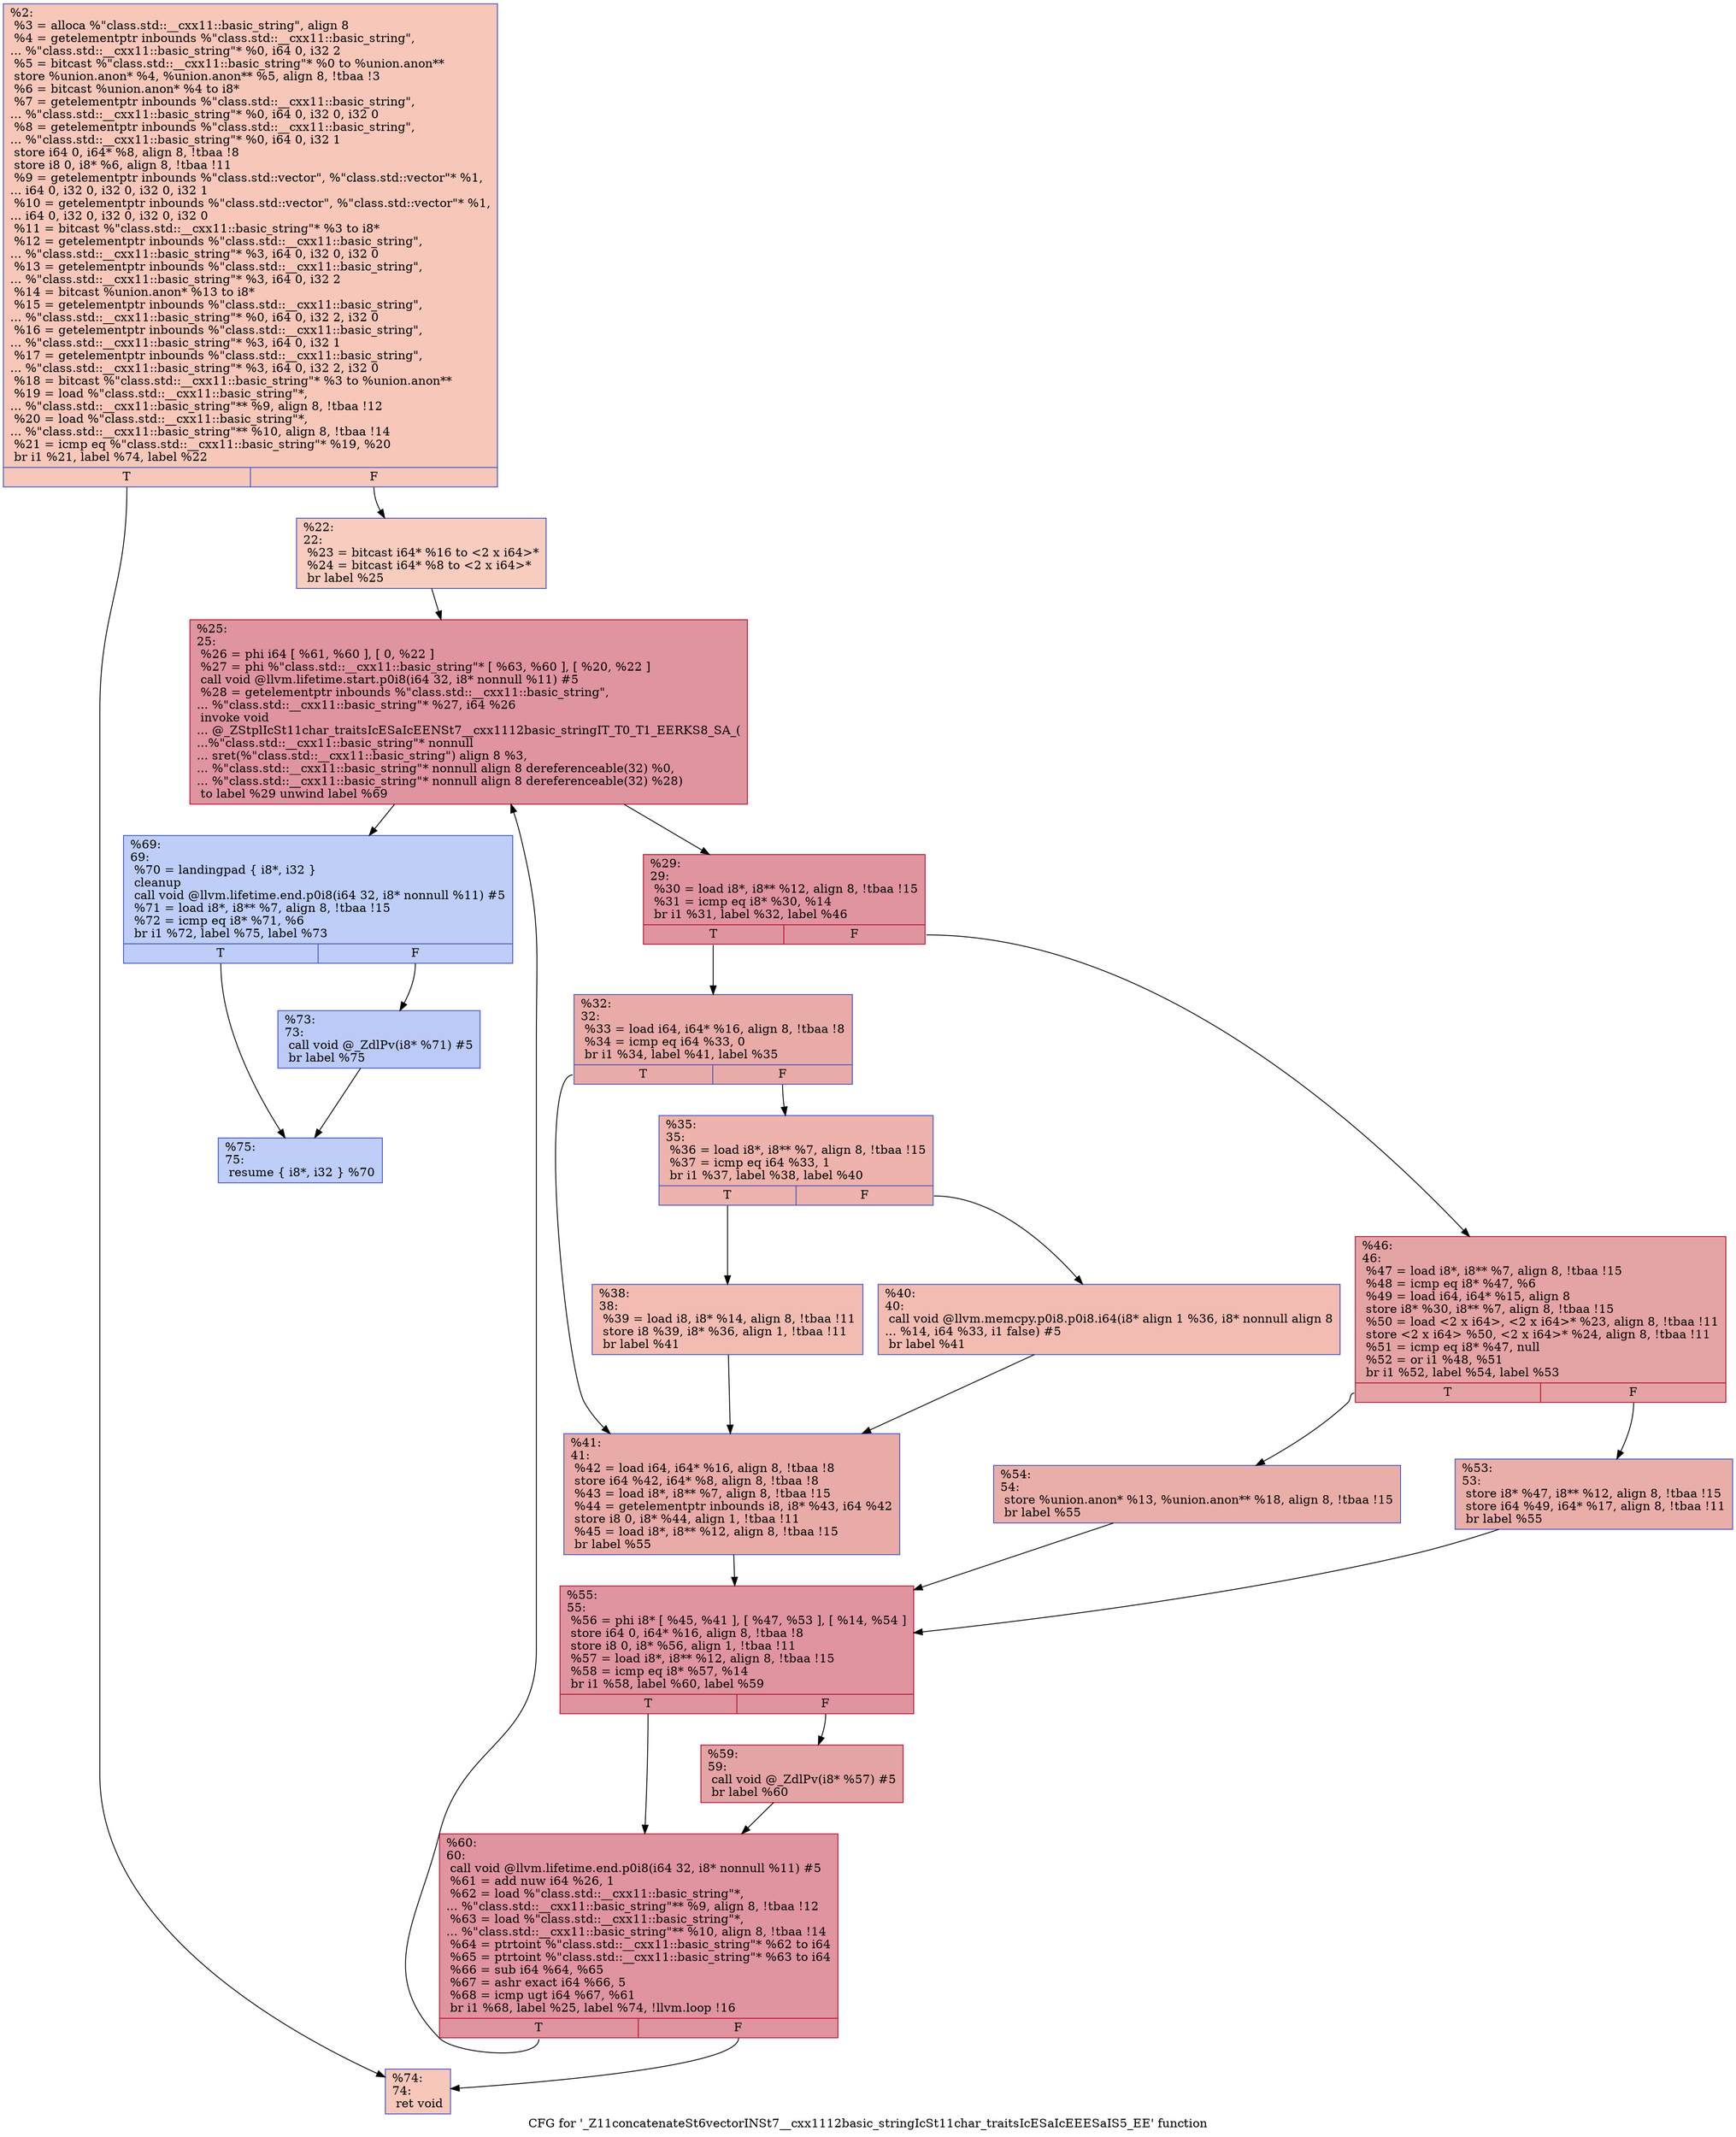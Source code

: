 digraph "CFG for '_Z11concatenateSt6vectorINSt7__cxx1112basic_stringIcSt11char_traitsIcESaIcEEESaIS5_EE' function" {
	label="CFG for '_Z11concatenateSt6vectorINSt7__cxx1112basic_stringIcSt11char_traitsIcESaIcEEESaIS5_EE' function";

	Node0x5621bb7ff230 [shape=record,color="#3d50c3ff", style=filled, fillcolor="#ec7f6370",label="{%2:\l  %3 = alloca %\"class.std::__cxx11::basic_string\", align 8\l  %4 = getelementptr inbounds %\"class.std::__cxx11::basic_string\",\l... %\"class.std::__cxx11::basic_string\"* %0, i64 0, i32 2\l  %5 = bitcast %\"class.std::__cxx11::basic_string\"* %0 to %union.anon**\l  store %union.anon* %4, %union.anon** %5, align 8, !tbaa !3\l  %6 = bitcast %union.anon* %4 to i8*\l  %7 = getelementptr inbounds %\"class.std::__cxx11::basic_string\",\l... %\"class.std::__cxx11::basic_string\"* %0, i64 0, i32 0, i32 0\l  %8 = getelementptr inbounds %\"class.std::__cxx11::basic_string\",\l... %\"class.std::__cxx11::basic_string\"* %0, i64 0, i32 1\l  store i64 0, i64* %8, align 8, !tbaa !8\l  store i8 0, i8* %6, align 8, !tbaa !11\l  %9 = getelementptr inbounds %\"class.std::vector\", %\"class.std::vector\"* %1,\l... i64 0, i32 0, i32 0, i32 0, i32 1\l  %10 = getelementptr inbounds %\"class.std::vector\", %\"class.std::vector\"* %1,\l... i64 0, i32 0, i32 0, i32 0, i32 0\l  %11 = bitcast %\"class.std::__cxx11::basic_string\"* %3 to i8*\l  %12 = getelementptr inbounds %\"class.std::__cxx11::basic_string\",\l... %\"class.std::__cxx11::basic_string\"* %3, i64 0, i32 0, i32 0\l  %13 = getelementptr inbounds %\"class.std::__cxx11::basic_string\",\l... %\"class.std::__cxx11::basic_string\"* %3, i64 0, i32 2\l  %14 = bitcast %union.anon* %13 to i8*\l  %15 = getelementptr inbounds %\"class.std::__cxx11::basic_string\",\l... %\"class.std::__cxx11::basic_string\"* %0, i64 0, i32 2, i32 0\l  %16 = getelementptr inbounds %\"class.std::__cxx11::basic_string\",\l... %\"class.std::__cxx11::basic_string\"* %3, i64 0, i32 1\l  %17 = getelementptr inbounds %\"class.std::__cxx11::basic_string\",\l... %\"class.std::__cxx11::basic_string\"* %3, i64 0, i32 2, i32 0\l  %18 = bitcast %\"class.std::__cxx11::basic_string\"* %3 to %union.anon**\l  %19 = load %\"class.std::__cxx11::basic_string\"*,\l... %\"class.std::__cxx11::basic_string\"** %9, align 8, !tbaa !12\l  %20 = load %\"class.std::__cxx11::basic_string\"*,\l... %\"class.std::__cxx11::basic_string\"** %10, align 8, !tbaa !14\l  %21 = icmp eq %\"class.std::__cxx11::basic_string\"* %19, %20\l  br i1 %21, label %74, label %22\l|{<s0>T|<s1>F}}"];
	Node0x5621bb7ff230:s0 -> Node0x5621bb7ffac0;
	Node0x5621bb7ff230:s1 -> Node0x5621bb801480;
	Node0x5621bb801480 [shape=record,color="#3d50c3ff", style=filled, fillcolor="#f08b6e70",label="{%22:\l22:                                               \l  %23 = bitcast i64* %16 to \<2 x i64\>*\l  %24 = bitcast i64* %8 to \<2 x i64\>*\l  br label %25\l}"];
	Node0x5621bb801480 -> Node0x5621bb801cb0;
	Node0x5621bb801cb0 [shape=record,color="#b70d28ff", style=filled, fillcolor="#b70d2870",label="{%25:\l25:                                               \l  %26 = phi i64 [ %61, %60 ], [ 0, %22 ]\l  %27 = phi %\"class.std::__cxx11::basic_string\"* [ %63, %60 ], [ %20, %22 ]\l  call void @llvm.lifetime.start.p0i8(i64 32, i8* nonnull %11) #5\l  %28 = getelementptr inbounds %\"class.std::__cxx11::basic_string\",\l... %\"class.std::__cxx11::basic_string\"* %27, i64 %26\l  invoke void\l... @_ZStplIcSt11char_traitsIcESaIcEENSt7__cxx1112basic_stringIT_T0_T1_EERKS8_SA_(\l...%\"class.std::__cxx11::basic_string\"* nonnull\l... sret(%\"class.std::__cxx11::basic_string\") align 8 %3,\l... %\"class.std::__cxx11::basic_string\"* nonnull align 8 dereferenceable(32) %0,\l... %\"class.std::__cxx11::basic_string\"* nonnull align 8 dereferenceable(32) %28)\l          to label %29 unwind label %69\l}"];
	Node0x5621bb801cb0 -> Node0x5621bb8024a0;
	Node0x5621bb801cb0 -> Node0x5621bb802530;
	Node0x5621bb8024a0 [shape=record,color="#b70d28ff", style=filled, fillcolor="#b70d2870",label="{%29:\l29:                                               \l  %30 = load i8*, i8** %12, align 8, !tbaa !15\l  %31 = icmp eq i8* %30, %14\l  br i1 %31, label %32, label %46\l|{<s0>T|<s1>F}}"];
	Node0x5621bb8024a0:s0 -> Node0x5621bb802a40;
	Node0x5621bb8024a0:s1 -> Node0x5621bb802ad0;
	Node0x5621bb802a40 [shape=record,color="#3d50c3ff", style=filled, fillcolor="#cc403a70",label="{%32:\l32:                                               \l  %33 = load i64, i64* %16, align 8, !tbaa !8\l  %34 = icmp eq i64 %33, 0\l  br i1 %34, label %41, label %35\l|{<s0>T|<s1>F}}"];
	Node0x5621bb802a40:s0 -> Node0x5621bb803530;
	Node0x5621bb802a40:s1 -> Node0x5621bb803580;
	Node0x5621bb803580 [shape=record,color="#3d50c3ff", style=filled, fillcolor="#d6524470",label="{%35:\l35:                                               \l  %36 = load i8*, i8** %7, align 8, !tbaa !15\l  %37 = icmp eq i64 %33, 1\l  br i1 %37, label %38, label %40\l|{<s0>T|<s1>F}}"];
	Node0x5621bb803580:s0 -> Node0x5621bb803e00;
	Node0x5621bb803580:s1 -> Node0x5621bb803e50;
	Node0x5621bb803e00 [shape=record,color="#3d50c3ff", style=filled, fillcolor="#e1675170",label="{%38:\l38:                                               \l  %39 = load i8, i8* %14, align 8, !tbaa !11\l  store i8 %39, i8* %36, align 1, !tbaa !11\l  br label %41\l}"];
	Node0x5621bb803e00 -> Node0x5621bb803530;
	Node0x5621bb803e50 [shape=record,color="#3d50c3ff", style=filled, fillcolor="#e1675170",label="{%40:\l40:                                               \l  call void @llvm.memcpy.p0i8.p0i8.i64(i8* align 1 %36, i8* nonnull align 8\l... %14, i64 %33, i1 false) #5\l  br label %41\l}"];
	Node0x5621bb803e50 -> Node0x5621bb803530;
	Node0x5621bb803530 [shape=record,color="#3d50c3ff", style=filled, fillcolor="#cc403a70",label="{%41:\l41:                                               \l  %42 = load i64, i64* %16, align 8, !tbaa !8\l  store i64 %42, i64* %8, align 8, !tbaa !8\l  %43 = load i8*, i8** %7, align 8, !tbaa !15\l  %44 = getelementptr inbounds i8, i8* %43, i64 %42\l  store i8 0, i8* %44, align 1, !tbaa !11\l  %45 = load i8*, i8** %12, align 8, !tbaa !15\l  br label %55\l}"];
	Node0x5621bb803530 -> Node0x5621bb804dc0;
	Node0x5621bb802ad0 [shape=record,color="#b70d28ff", style=filled, fillcolor="#c32e3170",label="{%46:\l46:                                               \l  %47 = load i8*, i8** %7, align 8, !tbaa !15\l  %48 = icmp eq i8* %47, %6\l  %49 = load i64, i64* %15, align 8\l  store i8* %30, i8** %7, align 8, !tbaa !15\l  %50 = load \<2 x i64\>, \<2 x i64\>* %23, align 8, !tbaa !11\l  store \<2 x i64\> %50, \<2 x i64\>* %24, align 8, !tbaa !11\l  %51 = icmp eq i8* %47, null\l  %52 = or i1 %48, %51\l  br i1 %52, label %54, label %53\l|{<s0>T|<s1>F}}"];
	Node0x5621bb802ad0:s0 -> Node0x5621bb8052a0;
	Node0x5621bb802ad0:s1 -> Node0x5621bb8052f0;
	Node0x5621bb8052f0 [shape=record,color="#3d50c3ff", style=filled, fillcolor="#d0473d70",label="{%53:\l53:                                               \l  store i8* %47, i8** %12, align 8, !tbaa !15\l  store i64 %49, i64* %17, align 8, !tbaa !11\l  br label %55\l}"];
	Node0x5621bb8052f0 -> Node0x5621bb804dc0;
	Node0x5621bb8052a0 [shape=record,color="#3d50c3ff", style=filled, fillcolor="#d0473d70",label="{%54:\l54:                                               \l  store %union.anon* %13, %union.anon** %18, align 8, !tbaa !15\l  br label %55\l}"];
	Node0x5621bb8052a0 -> Node0x5621bb804dc0;
	Node0x5621bb804dc0 [shape=record,color="#b70d28ff", style=filled, fillcolor="#b70d2870",label="{%55:\l55:                                               \l  %56 = phi i8* [ %45, %41 ], [ %47, %53 ], [ %14, %54 ]\l  store i64 0, i64* %16, align 8, !tbaa !8\l  store i8 0, i8* %56, align 1, !tbaa !11\l  %57 = load i8*, i8** %12, align 8, !tbaa !15\l  %58 = icmp eq i8* %57, %14\l  br i1 %58, label %60, label %59\l|{<s0>T|<s1>F}}"];
	Node0x5621bb804dc0:s0 -> Node0x5621bb801da0;
	Node0x5621bb804dc0:s1 -> Node0x5621bb805970;
	Node0x5621bb805970 [shape=record,color="#b70d28ff", style=filled, fillcolor="#c32e3170",label="{%59:\l59:                                               \l  call void @_ZdlPv(i8* %57) #5\l  br label %60\l}"];
	Node0x5621bb805970 -> Node0x5621bb801da0;
	Node0x5621bb801da0 [shape=record,color="#b70d28ff", style=filled, fillcolor="#b70d2870",label="{%60:\l60:                                               \l  call void @llvm.lifetime.end.p0i8(i64 32, i8* nonnull %11) #5\l  %61 = add nuw i64 %26, 1\l  %62 = load %\"class.std::__cxx11::basic_string\"*,\l... %\"class.std::__cxx11::basic_string\"** %9, align 8, !tbaa !12\l  %63 = load %\"class.std::__cxx11::basic_string\"*,\l... %\"class.std::__cxx11::basic_string\"** %10, align 8, !tbaa !14\l  %64 = ptrtoint %\"class.std::__cxx11::basic_string\"* %62 to i64\l  %65 = ptrtoint %\"class.std::__cxx11::basic_string\"* %63 to i64\l  %66 = sub i64 %64, %65\l  %67 = ashr exact i64 %66, 5\l  %68 = icmp ugt i64 %67, %61\l  br i1 %68, label %25, label %74, !llvm.loop !16\l|{<s0>T|<s1>F}}"];
	Node0x5621bb801da0:s0 -> Node0x5621bb801cb0;
	Node0x5621bb801da0:s1 -> Node0x5621bb7ffac0;
	Node0x5621bb802530 [shape=record,color="#3d50c3ff", style=filled, fillcolor="#6c8ff170",label="{%69:\l69:                                               \l  %70 = landingpad \{ i8*, i32 \}\l          cleanup\l  call void @llvm.lifetime.end.p0i8(i64 32, i8* nonnull %11) #5\l  %71 = load i8*, i8** %7, align 8, !tbaa !15\l  %72 = icmp eq i8* %71, %6\l  br i1 %72, label %75, label %73\l|{<s0>T|<s1>F}}"];
	Node0x5621bb802530:s0 -> Node0x5621bb8077c0;
	Node0x5621bb802530:s1 -> Node0x5621bb807810;
	Node0x5621bb807810 [shape=record,color="#3d50c3ff", style=filled, fillcolor="#6687ed70",label="{%73:\l73:                                               \l  call void @_ZdlPv(i8* %71) #5\l  br label %75\l}"];
	Node0x5621bb807810 -> Node0x5621bb8077c0;
	Node0x5621bb7ffac0 [shape=record,color="#3d50c3ff", style=filled, fillcolor="#ec7f6370",label="{%74:\l74:                                               \l  ret void\l}"];
	Node0x5621bb8077c0 [shape=record,color="#3d50c3ff", style=filled, fillcolor="#6c8ff170",label="{%75:\l75:                                               \l  resume \{ i8*, i32 \} %70\l}"];
}
